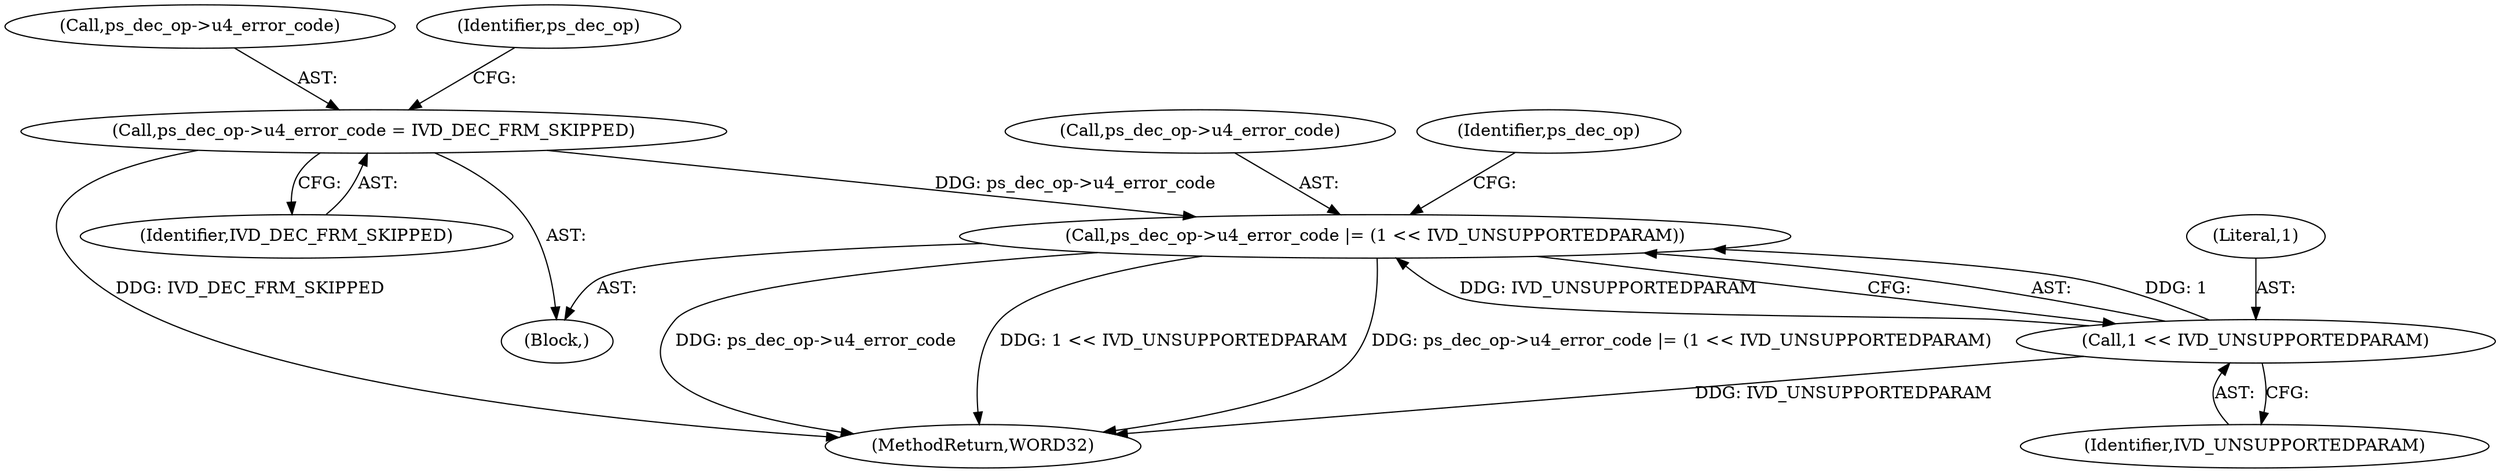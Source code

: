 digraph "0_Android_0b23c81c3dd9ec38f7e6806a3955fed1925541a0@pointer" {
"1001379" [label="(Call,ps_dec_op->u4_error_code |= (1 << IVD_UNSUPPORTEDPARAM))"];
"1001374" [label="(Call,ps_dec_op->u4_error_code = IVD_DEC_FRM_SKIPPED)"];
"1001383" [label="(Call,1 << IVD_UNSUPPORTEDPARAM)"];
"1001379" [label="(Call,ps_dec_op->u4_error_code |= (1 << IVD_UNSUPPORTEDPARAM))"];
"1001385" [label="(Identifier,IVD_UNSUPPORTEDPARAM)"];
"1001380" [label="(Call,ps_dec_op->u4_error_code)"];
"1001368" [label="(Block,)"];
"1002226" [label="(MethodReturn,WORD32)"];
"1001375" [label="(Call,ps_dec_op->u4_error_code)"];
"1001383" [label="(Call,1 << IVD_UNSUPPORTEDPARAM)"];
"1001378" [label="(Identifier,IVD_DEC_FRM_SKIPPED)"];
"1001381" [label="(Identifier,ps_dec_op)"];
"1001374" [label="(Call,ps_dec_op->u4_error_code = IVD_DEC_FRM_SKIPPED)"];
"1001384" [label="(Literal,1)"];
"1001388" [label="(Identifier,ps_dec_op)"];
"1001379" -> "1001368"  [label="AST: "];
"1001379" -> "1001383"  [label="CFG: "];
"1001380" -> "1001379"  [label="AST: "];
"1001383" -> "1001379"  [label="AST: "];
"1001388" -> "1001379"  [label="CFG: "];
"1001379" -> "1002226"  [label="DDG: ps_dec_op->u4_error_code"];
"1001379" -> "1002226"  [label="DDG: 1 << IVD_UNSUPPORTEDPARAM"];
"1001379" -> "1002226"  [label="DDG: ps_dec_op->u4_error_code |= (1 << IVD_UNSUPPORTEDPARAM)"];
"1001374" -> "1001379"  [label="DDG: ps_dec_op->u4_error_code"];
"1001383" -> "1001379"  [label="DDG: 1"];
"1001383" -> "1001379"  [label="DDG: IVD_UNSUPPORTEDPARAM"];
"1001374" -> "1001368"  [label="AST: "];
"1001374" -> "1001378"  [label="CFG: "];
"1001375" -> "1001374"  [label="AST: "];
"1001378" -> "1001374"  [label="AST: "];
"1001381" -> "1001374"  [label="CFG: "];
"1001374" -> "1002226"  [label="DDG: IVD_DEC_FRM_SKIPPED"];
"1001383" -> "1001385"  [label="CFG: "];
"1001384" -> "1001383"  [label="AST: "];
"1001385" -> "1001383"  [label="AST: "];
"1001383" -> "1002226"  [label="DDG: IVD_UNSUPPORTEDPARAM"];
}
